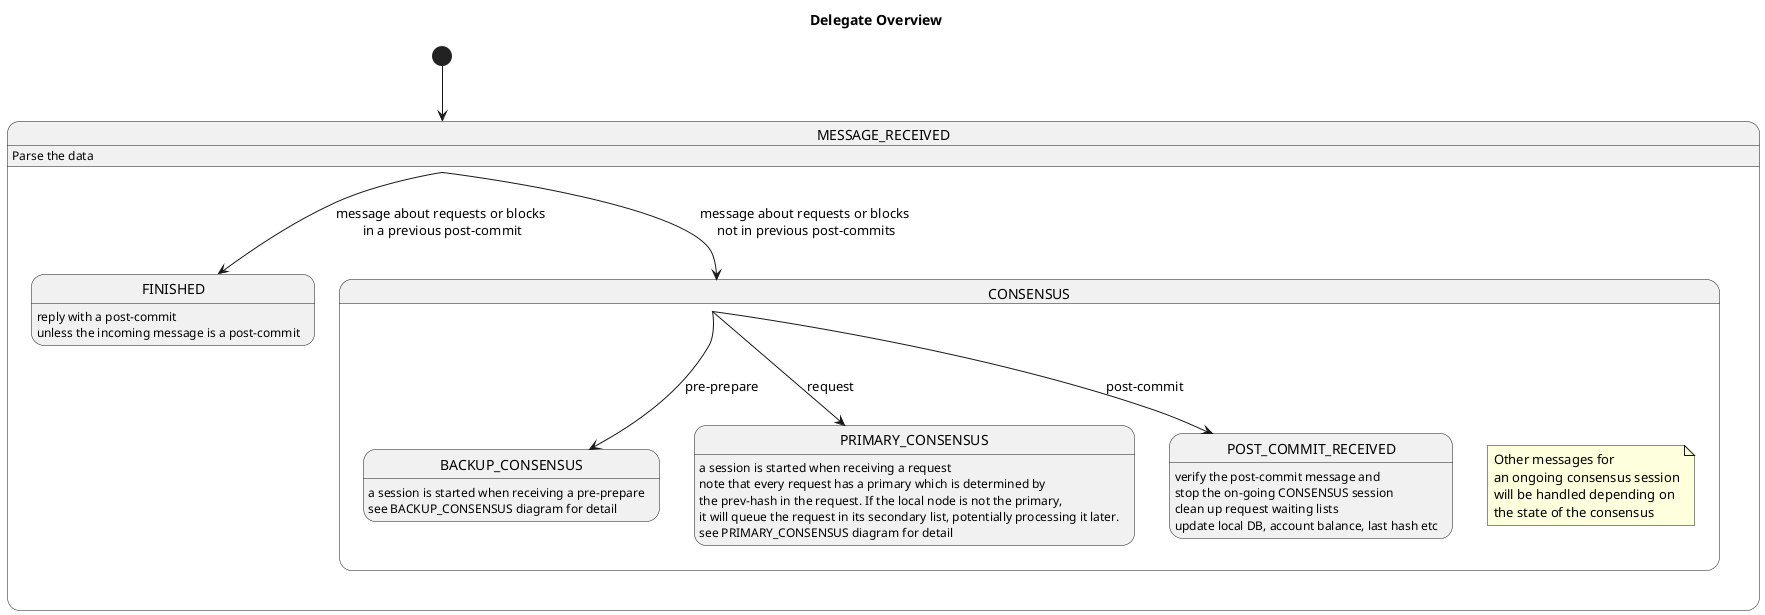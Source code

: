 @startuml

Title Delegate Overview

[*] --> MESSAGE_RECEIVED

State MESSAGE_RECEIVED{
	MESSAGE_RECEIVED : Parse the data
	MESSAGE_RECEIVED --> FINISHED : message about requests or blocks\n in a previous post-commit
	MESSAGE_RECEIVED --> CONSENSUS : message about requests or blocks\n not in previous post-commits	
	
	FINISHED : reply with a post-commit\nunless the incoming message is a post-commit
	
	State CONSENSUS {
		note "Other messages for \nan ongoing consensus session\nwill be handled depending on\nthe state of the consensus" as N1 
		CONSENSUS --> BACKUP_CONSENSUS : pre-prepare
		CONSENSUS --> PRIMARY_CONSENSUS : request
		CONSENSUS --> POST_COMMIT_RECEIVED : post-commit

		State PRIMARY_CONSENSUS{
			PRIMARY_CONSENSUS : a session is started when receiving a request
			PRIMARY_CONSENSUS : note that every request has a primary which is determined by\nthe prev-hash in the request. If the local node is not the primary,\nit will queue the request in its secondary list, potentially processing it later.
			PRIMARY_CONSENSUS : see PRIMARY_CONSENSUS diagram for detail
		}
		
		State BACKUP_CONSENSUS {
			BACKUP_CONSENSUS : a session is started when receiving a pre-prepare
			BACKUP_CONSENSUS : see BACKUP_CONSENSUS diagram for detail		    
		}
		
		State POST_COMMIT_RECEIVED{
			POST_COMMIT_RECEIVED : verify the post-commit message and
			POST_COMMIT_RECEIVED : stop the on-going CONSENSUS session
			POST_COMMIT_RECEIVED : clean up request waiting lists
			POST_COMMIT_RECEIVED : update local DB, account balance, last hash etc
		} 		
	}	
}
@enduml
